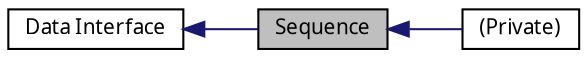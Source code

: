 digraph structs
{
  edge [fontname="FreeSans.ttf",fontsize=8,labelfontname="FreeSans.ttf",labelfontsize=8];
  node [fontname="FreeSans.ttf",fontsize=10,shape=record];
rankdir=LR;
  Node0 [label="Sequence",height=0.2,width=0.4,color="black", fillcolor="grey75", style="filled" fontcolor="black"];
  Node2 [label="(Private)",height=0.2,width=0.4,color="black", fillcolor="white", style="filled",URL="$group__PrivateSequence.html"];
  Node1 [label="Data Interface",height=0.2,width=0.4,color="black", fillcolor="white", style="filled",URL="$group__DataInterface.html"];
  Node1->Node0 [shape=plaintext, color="midnightblue", dir="back", style="solid"];
  Node0->Node2 [shape=plaintext, color="midnightblue", dir="back", style="solid"];
}
